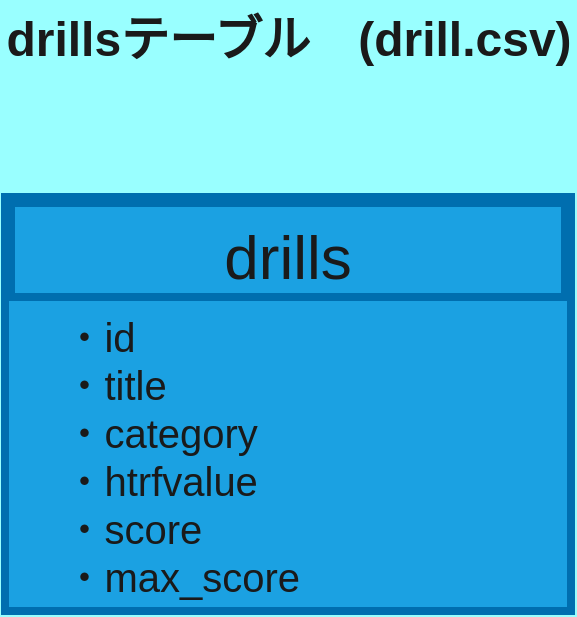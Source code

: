 <mxfile>
    <diagram id="SolcL6SYMSIyuA-e742v" name="ページ1">
        <mxGraphModel dx="552" dy="582" grid="1" gridSize="10" guides="1" tooltips="1" connect="1" arrows="1" fold="1" page="1" pageScale="1" pageWidth="827" pageHeight="1169" background="#99FFFF" math="0" shadow="0">
            <root>
                <mxCell id="0"/>
                <mxCell id="1" parent="0"/>
                <mxCell id="2" value="drills" style="swimlane;fontStyle=0;childLayout=stackLayout;horizontal=1;startSize=50;horizontalStack=0;resizeParent=1;resizeParentMax=0;resizeLast=0;collapsible=1;marginBottom=0;align=center;fontSize=31;labelBackgroundColor=none;fontColor=#1A1A1A;fillColor=#1ba1e2;strokeColor=#006EAF;strokeWidth=7;" vertex="1" parent="1">
                    <mxGeometry x="150" y="200" width="280" height="204" as="geometry"/>
                </mxCell>
                <mxCell id="5" value="    ・id&#10;    ・title&#10;    ・category&#10;    ・htrfvalue&#10;    ・score&#10;    ・max_score" style="text;strokeColor=#006EAF;fillColor=#1ba1e2;spacingLeft=4;spacingRight=4;overflow=hidden;rotatable=0;points=[[0,0.5],[1,0.5]];portConstraint=eastwest;fontSize=20;fontColor=#1A1A1A;align=left;" vertex="1" parent="2">
                    <mxGeometry y="50" width="280" height="154" as="geometry"/>
                </mxCell>
                <mxCell id="7" value="drillsテーブル　(drill.csv)" style="text;strokeColor=none;fillColor=none;html=1;fontSize=24;fontStyle=1;verticalAlign=middle;align=center;fontColor=#1A1A1A;" vertex="1" parent="1">
                    <mxGeometry x="240" y="100" width="100" height="40" as="geometry"/>
                </mxCell>
            </root>
        </mxGraphModel>
    </diagram>
</mxfile>